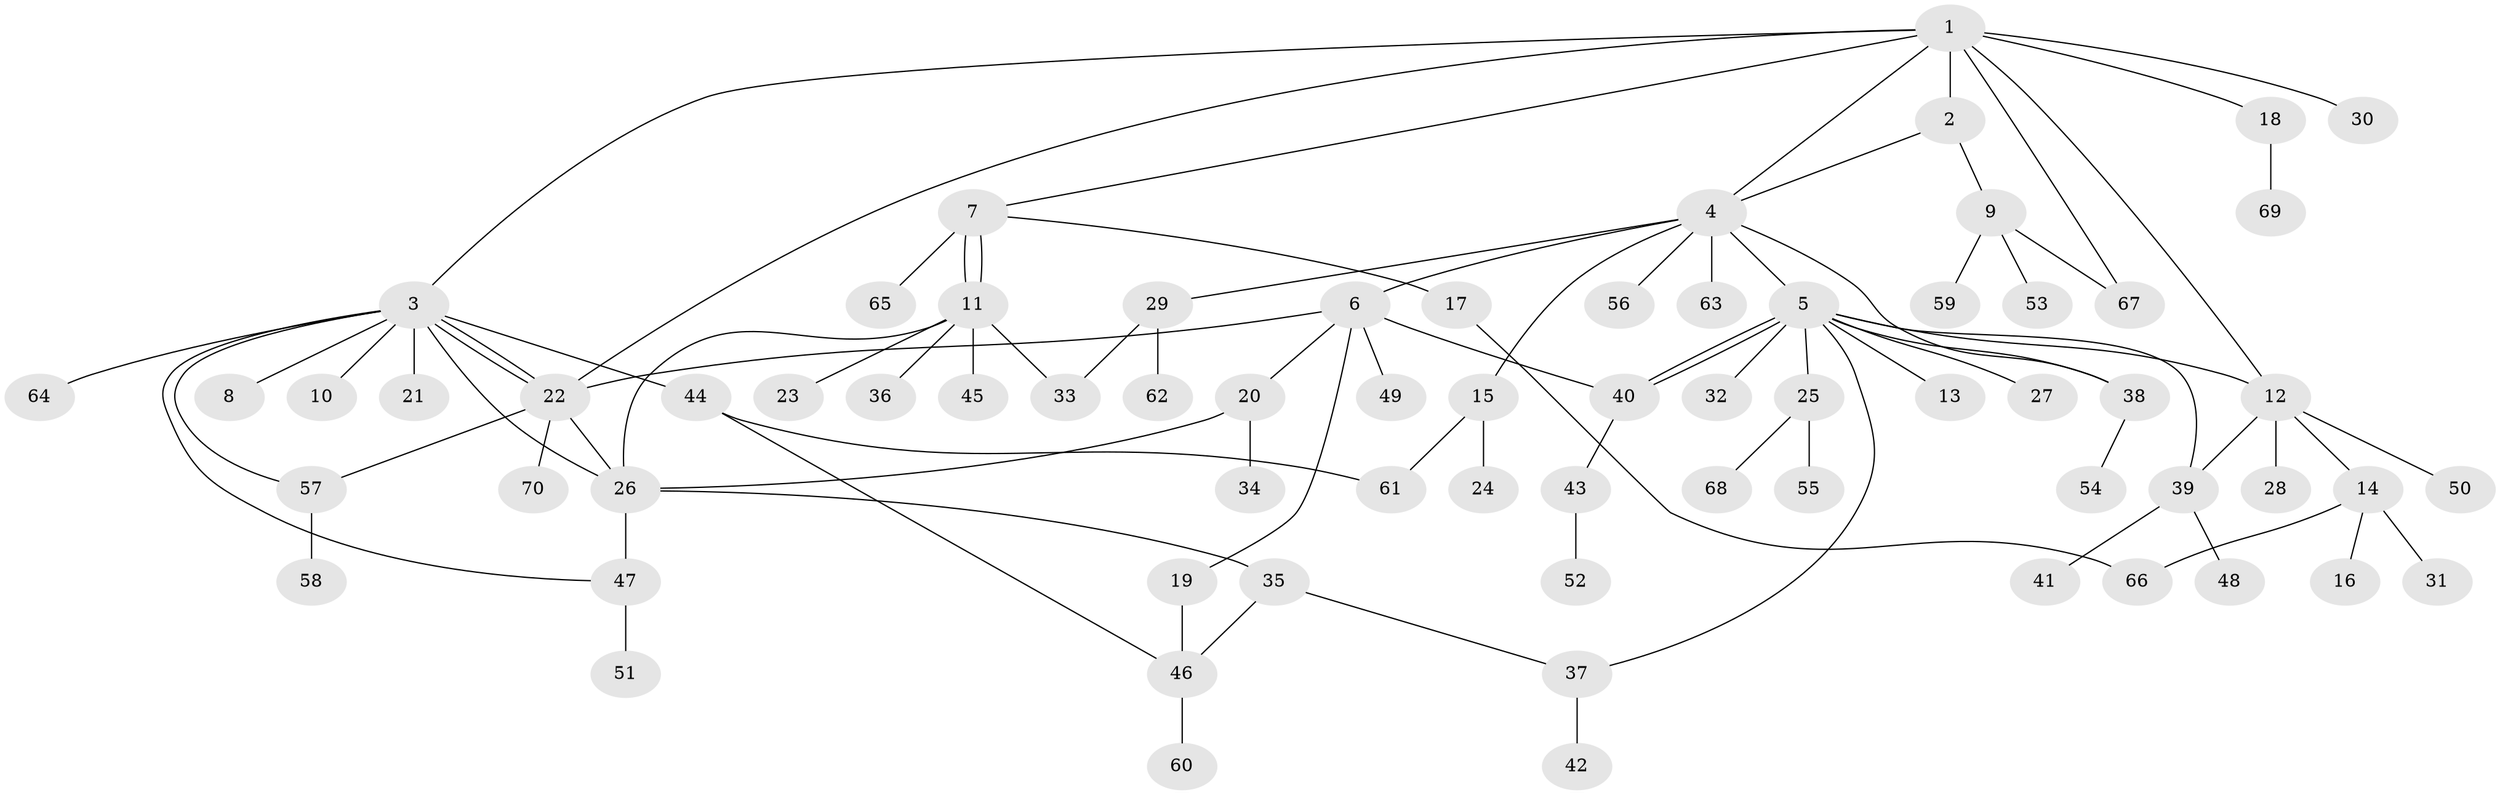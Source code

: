 // Generated by graph-tools (version 1.1) at 2025/35/03/09/25 02:35:32]
// undirected, 70 vertices, 91 edges
graph export_dot {
graph [start="1"]
  node [color=gray90,style=filled];
  1;
  2;
  3;
  4;
  5;
  6;
  7;
  8;
  9;
  10;
  11;
  12;
  13;
  14;
  15;
  16;
  17;
  18;
  19;
  20;
  21;
  22;
  23;
  24;
  25;
  26;
  27;
  28;
  29;
  30;
  31;
  32;
  33;
  34;
  35;
  36;
  37;
  38;
  39;
  40;
  41;
  42;
  43;
  44;
  45;
  46;
  47;
  48;
  49;
  50;
  51;
  52;
  53;
  54;
  55;
  56;
  57;
  58;
  59;
  60;
  61;
  62;
  63;
  64;
  65;
  66;
  67;
  68;
  69;
  70;
  1 -- 2;
  1 -- 3;
  1 -- 4;
  1 -- 7;
  1 -- 12;
  1 -- 18;
  1 -- 22;
  1 -- 30;
  1 -- 67;
  2 -- 4;
  2 -- 9;
  3 -- 8;
  3 -- 10;
  3 -- 21;
  3 -- 22;
  3 -- 22;
  3 -- 26;
  3 -- 44;
  3 -- 47;
  3 -- 57;
  3 -- 64;
  4 -- 5;
  4 -- 6;
  4 -- 15;
  4 -- 29;
  4 -- 38;
  4 -- 56;
  4 -- 63;
  5 -- 12;
  5 -- 13;
  5 -- 25;
  5 -- 27;
  5 -- 32;
  5 -- 37;
  5 -- 38;
  5 -- 39;
  5 -- 40;
  5 -- 40;
  6 -- 19;
  6 -- 20;
  6 -- 22;
  6 -- 40;
  6 -- 49;
  7 -- 11;
  7 -- 11;
  7 -- 17;
  7 -- 65;
  9 -- 53;
  9 -- 59;
  9 -- 67;
  11 -- 23;
  11 -- 26;
  11 -- 33;
  11 -- 36;
  11 -- 45;
  12 -- 14;
  12 -- 28;
  12 -- 39;
  12 -- 50;
  14 -- 16;
  14 -- 31;
  14 -- 66;
  15 -- 24;
  15 -- 61;
  17 -- 66;
  18 -- 69;
  19 -- 46;
  20 -- 26;
  20 -- 34;
  22 -- 26;
  22 -- 57;
  22 -- 70;
  25 -- 55;
  25 -- 68;
  26 -- 35;
  26 -- 47;
  29 -- 33;
  29 -- 62;
  35 -- 37;
  35 -- 46;
  37 -- 42;
  38 -- 54;
  39 -- 41;
  39 -- 48;
  40 -- 43;
  43 -- 52;
  44 -- 46;
  44 -- 61;
  46 -- 60;
  47 -- 51;
  57 -- 58;
}
